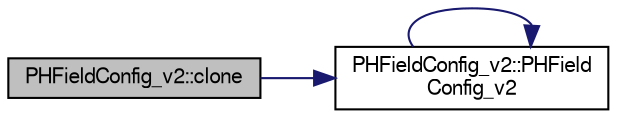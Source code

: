 digraph "PHFieldConfig_v2::clone"
{
  bgcolor="transparent";
  edge [fontname="FreeSans",fontsize="10",labelfontname="FreeSans",labelfontsize="10"];
  node [fontname="FreeSans",fontsize="10",shape=record];
  rankdir="LR";
  Node1 [label="PHFieldConfig_v2::clone",height=0.2,width=0.4,color="black", fillcolor="grey75", style="filled" fontcolor="black"];
  Node1 -> Node2 [color="midnightblue",fontsize="10",style="solid",fontname="FreeSans"];
  Node2 [label="PHFieldConfig_v2::PHField\lConfig_v2",height=0.2,width=0.4,color="black",URL="$de/de9/classPHFieldConfig__v2.html#acfa4e3067d96449902f1dd3c5f70025a",tooltip="default constructor for ROOT file IO "];
  Node2 -> Node2 [color="midnightblue",fontsize="10",style="solid",fontname="FreeSans"];
}
